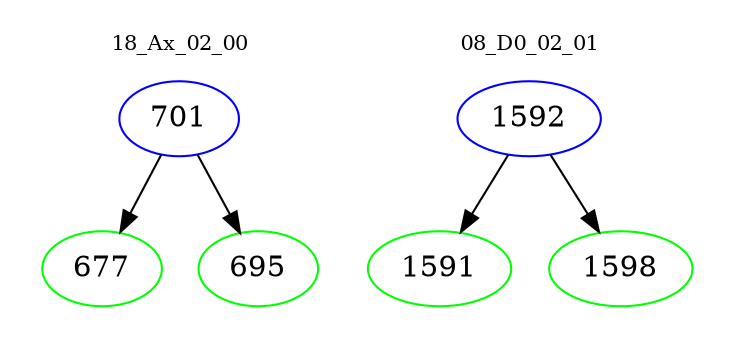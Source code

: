 digraph{
subgraph cluster_0 {
color = white
label = "18_Ax_02_00";
fontsize=10;
T0_701 [label="701", color="blue"]
T0_701 -> T0_677 [color="black"]
T0_677 [label="677", color="green"]
T0_701 -> T0_695 [color="black"]
T0_695 [label="695", color="green"]
}
subgraph cluster_1 {
color = white
label = "08_D0_02_01";
fontsize=10;
T1_1592 [label="1592", color="blue"]
T1_1592 -> T1_1591 [color="black"]
T1_1591 [label="1591", color="green"]
T1_1592 -> T1_1598 [color="black"]
T1_1598 [label="1598", color="green"]
}
}
